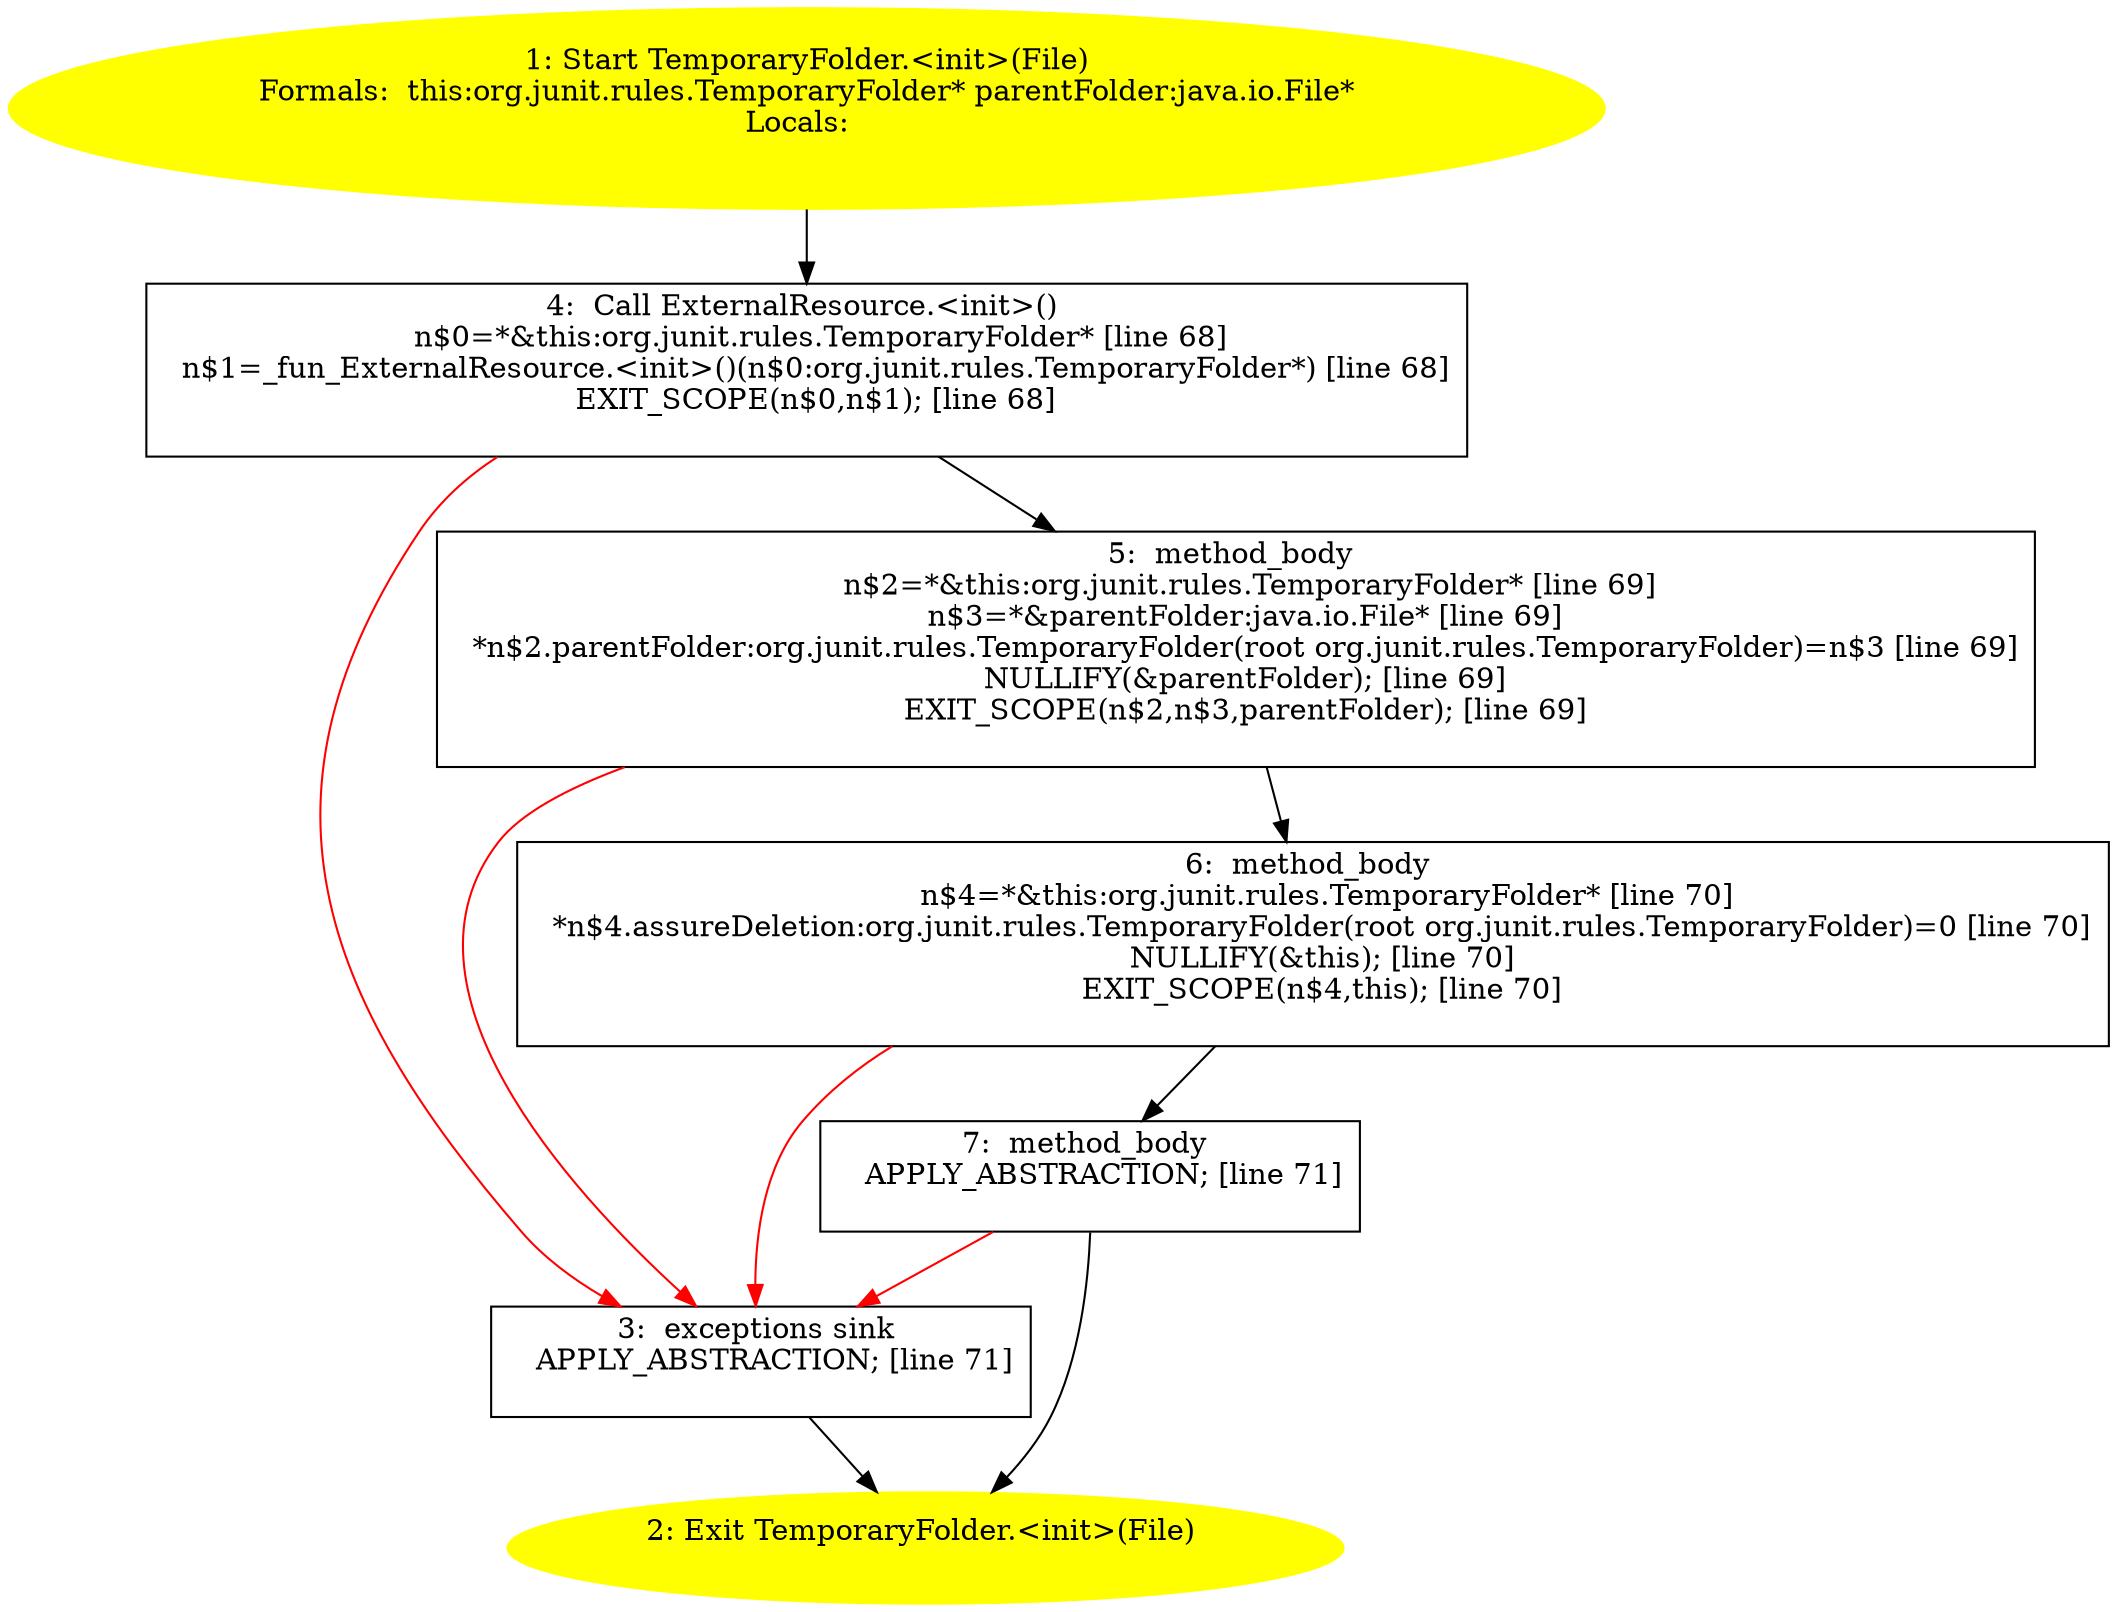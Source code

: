 /* @generated */
digraph cfg {
"org.junit.rules.TemporaryFolder.<init>(java.io.File).c090179aae36158f4ecbf94d479d1b6a_1" [label="1: Start TemporaryFolder.<init>(File)\nFormals:  this:org.junit.rules.TemporaryFolder* parentFolder:java.io.File*\nLocals:  \n  " color=yellow style=filled]
	

	 "org.junit.rules.TemporaryFolder.<init>(java.io.File).c090179aae36158f4ecbf94d479d1b6a_1" -> "org.junit.rules.TemporaryFolder.<init>(java.io.File).c090179aae36158f4ecbf94d479d1b6a_4" ;
"org.junit.rules.TemporaryFolder.<init>(java.io.File).c090179aae36158f4ecbf94d479d1b6a_2" [label="2: Exit TemporaryFolder.<init>(File) \n  " color=yellow style=filled]
	

"org.junit.rules.TemporaryFolder.<init>(java.io.File).c090179aae36158f4ecbf94d479d1b6a_3" [label="3:  exceptions sink \n   APPLY_ABSTRACTION; [line 71]\n " shape="box"]
	

	 "org.junit.rules.TemporaryFolder.<init>(java.io.File).c090179aae36158f4ecbf94d479d1b6a_3" -> "org.junit.rules.TemporaryFolder.<init>(java.io.File).c090179aae36158f4ecbf94d479d1b6a_2" ;
"org.junit.rules.TemporaryFolder.<init>(java.io.File).c090179aae36158f4ecbf94d479d1b6a_4" [label="4:  Call ExternalResource.<init>() \n   n$0=*&this:org.junit.rules.TemporaryFolder* [line 68]\n  n$1=_fun_ExternalResource.<init>()(n$0:org.junit.rules.TemporaryFolder*) [line 68]\n  EXIT_SCOPE(n$0,n$1); [line 68]\n " shape="box"]
	

	 "org.junit.rules.TemporaryFolder.<init>(java.io.File).c090179aae36158f4ecbf94d479d1b6a_4" -> "org.junit.rules.TemporaryFolder.<init>(java.io.File).c090179aae36158f4ecbf94d479d1b6a_5" ;
	 "org.junit.rules.TemporaryFolder.<init>(java.io.File).c090179aae36158f4ecbf94d479d1b6a_4" -> "org.junit.rules.TemporaryFolder.<init>(java.io.File).c090179aae36158f4ecbf94d479d1b6a_3" [color="red" ];
"org.junit.rules.TemporaryFolder.<init>(java.io.File).c090179aae36158f4ecbf94d479d1b6a_5" [label="5:  method_body \n   n$2=*&this:org.junit.rules.TemporaryFolder* [line 69]\n  n$3=*&parentFolder:java.io.File* [line 69]\n  *n$2.parentFolder:org.junit.rules.TemporaryFolder(root org.junit.rules.TemporaryFolder)=n$3 [line 69]\n  NULLIFY(&parentFolder); [line 69]\n  EXIT_SCOPE(n$2,n$3,parentFolder); [line 69]\n " shape="box"]
	

	 "org.junit.rules.TemporaryFolder.<init>(java.io.File).c090179aae36158f4ecbf94d479d1b6a_5" -> "org.junit.rules.TemporaryFolder.<init>(java.io.File).c090179aae36158f4ecbf94d479d1b6a_6" ;
	 "org.junit.rules.TemporaryFolder.<init>(java.io.File).c090179aae36158f4ecbf94d479d1b6a_5" -> "org.junit.rules.TemporaryFolder.<init>(java.io.File).c090179aae36158f4ecbf94d479d1b6a_3" [color="red" ];
"org.junit.rules.TemporaryFolder.<init>(java.io.File).c090179aae36158f4ecbf94d479d1b6a_6" [label="6:  method_body \n   n$4=*&this:org.junit.rules.TemporaryFolder* [line 70]\n  *n$4.assureDeletion:org.junit.rules.TemporaryFolder(root org.junit.rules.TemporaryFolder)=0 [line 70]\n  NULLIFY(&this); [line 70]\n  EXIT_SCOPE(n$4,this); [line 70]\n " shape="box"]
	

	 "org.junit.rules.TemporaryFolder.<init>(java.io.File).c090179aae36158f4ecbf94d479d1b6a_6" -> "org.junit.rules.TemporaryFolder.<init>(java.io.File).c090179aae36158f4ecbf94d479d1b6a_7" ;
	 "org.junit.rules.TemporaryFolder.<init>(java.io.File).c090179aae36158f4ecbf94d479d1b6a_6" -> "org.junit.rules.TemporaryFolder.<init>(java.io.File).c090179aae36158f4ecbf94d479d1b6a_3" [color="red" ];
"org.junit.rules.TemporaryFolder.<init>(java.io.File).c090179aae36158f4ecbf94d479d1b6a_7" [label="7:  method_body \n   APPLY_ABSTRACTION; [line 71]\n " shape="box"]
	

	 "org.junit.rules.TemporaryFolder.<init>(java.io.File).c090179aae36158f4ecbf94d479d1b6a_7" -> "org.junit.rules.TemporaryFolder.<init>(java.io.File).c090179aae36158f4ecbf94d479d1b6a_2" ;
	 "org.junit.rules.TemporaryFolder.<init>(java.io.File).c090179aae36158f4ecbf94d479d1b6a_7" -> "org.junit.rules.TemporaryFolder.<init>(java.io.File).c090179aae36158f4ecbf94d479d1b6a_3" [color="red" ];
}
